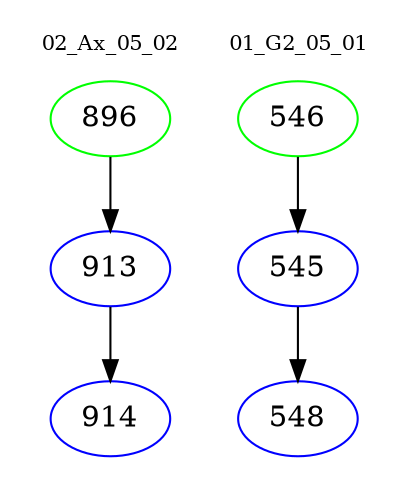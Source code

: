 digraph{
subgraph cluster_0 {
color = white
label = "02_Ax_05_02";
fontsize=10;
T0_896 [label="896", color="green"]
T0_896 -> T0_913 [color="black"]
T0_913 [label="913", color="blue"]
T0_913 -> T0_914 [color="black"]
T0_914 [label="914", color="blue"]
}
subgraph cluster_1 {
color = white
label = "01_G2_05_01";
fontsize=10;
T1_546 [label="546", color="green"]
T1_546 -> T1_545 [color="black"]
T1_545 [label="545", color="blue"]
T1_545 -> T1_548 [color="black"]
T1_548 [label="548", color="blue"]
}
}
